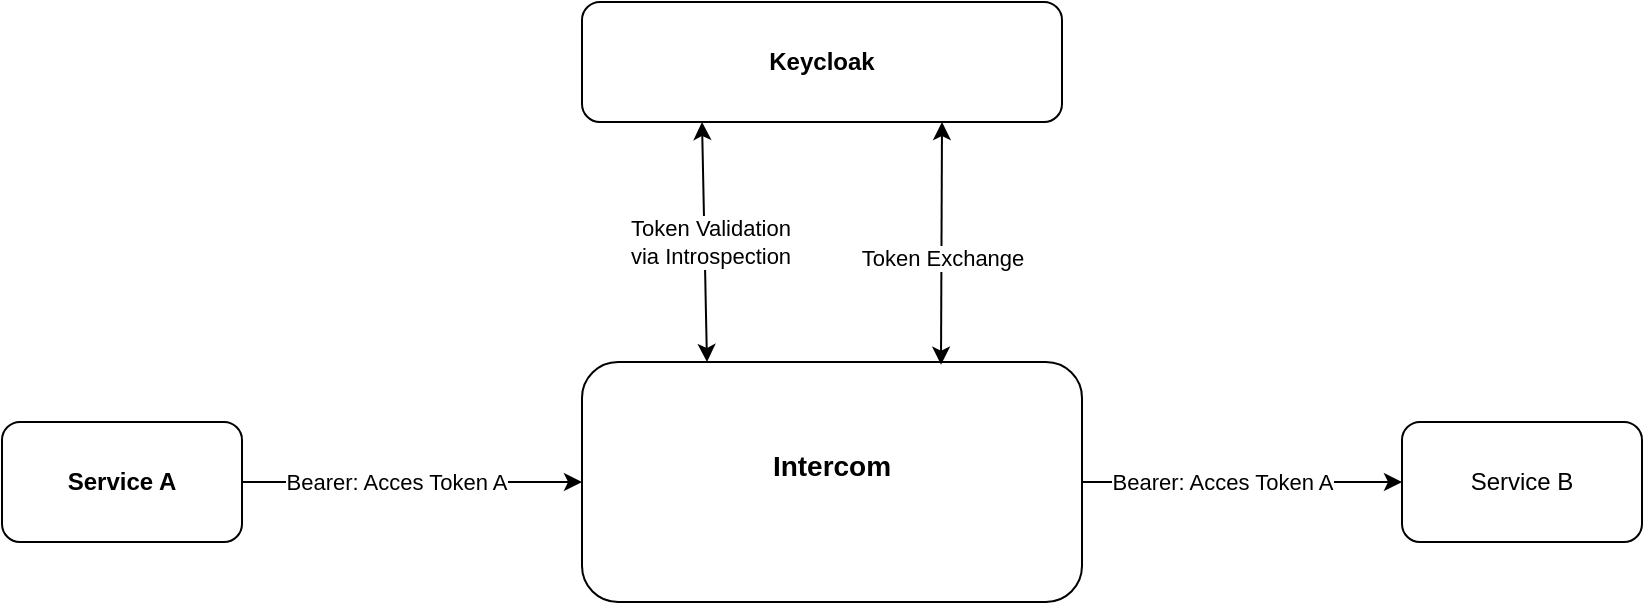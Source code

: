 <mxfile version="20.2.3" type="device"><diagram id="23iRSUPoRavnBvh4doch" name="Page-1"><mxGraphModel dx="977" dy="609" grid="1" gridSize="10" guides="1" tooltips="1" connect="1" arrows="1" fold="1" page="1" pageScale="1" pageWidth="827" pageHeight="1169" math="0" shadow="0"><root><mxCell id="0"/><mxCell id="1" parent="0"/><mxCell id="2" value="Service B" style="rounded=1;whiteSpace=wrap;html=1;" parent="1" vertex="1"><mxGeometry x="730" y="230" width="120" height="60" as="geometry"/></mxCell><mxCell id="3" value="&lt;b&gt;Service A&lt;/b&gt;" style="rounded=1;whiteSpace=wrap;html=1;" parent="1" vertex="1"><mxGeometry x="30" y="230" width="120" height="60" as="geometry"/></mxCell><mxCell id="4" value="&lt;b style=&quot;font-size: 14px&quot;&gt;&lt;font style=&quot;font-size: 14px&quot;&gt;Intercom&lt;br&gt;&lt;/font&gt;&lt;/b&gt;&lt;b style=&quot;font-size: 14px&quot;&gt;&lt;font style=&quot;font-size: 14px&quot;&gt;&lt;br&gt;&lt;/font&gt;&lt;/b&gt;" style="rounded=1;whiteSpace=wrap;html=1;" parent="1" vertex="1"><mxGeometry x="320" y="200" width="250" height="120" as="geometry"/></mxCell><mxCell id="5" value="&lt;b&gt;Keycloak&lt;/b&gt;" style="rounded=1;whiteSpace=wrap;html=1;" parent="1" vertex="1"><mxGeometry x="320" y="20" width="240" height="60" as="geometry"/></mxCell><mxCell id="6" value="" style="endArrow=classic;startArrow=classic;html=1;rounded=0;entryX=0.25;entryY=1;entryDx=0;entryDy=0;exitX=0.25;exitY=0;exitDx=0;exitDy=0;" parent="1" source="4" target="5" edge="1"><mxGeometry width="50" height="50" relative="1" as="geometry"><mxPoint x="390" y="390" as="sourcePoint"/><mxPoint x="440" y="340" as="targetPoint"/></mxGeometry></mxCell><mxCell id="7" value="Token Validation&lt;br&gt;via Introspection" style="edgeLabel;html=1;align=center;verticalAlign=middle;resizable=0;points=[];" parent="6" vertex="1" connectable="0"><mxGeometry x="0.383" y="-3" relative="1" as="geometry"><mxPoint y="23" as="offset"/></mxGeometry></mxCell><mxCell id="8" value="" style="endArrow=classic;startArrow=classic;html=1;rounded=0;entryX=0.75;entryY=1;entryDx=0;entryDy=0;exitX=0.718;exitY=0.011;exitDx=0;exitDy=0;exitPerimeter=0;" parent="1" target="5" edge="1" source="4"><mxGeometry width="50" height="50" relative="1" as="geometry"><mxPoint x="500" y="190" as="sourcePoint"/><mxPoint x="430" y="330" as="targetPoint"/></mxGeometry></mxCell><mxCell id="9" value="Token Exchange" style="edgeLabel;html=1;align=center;verticalAlign=middle;resizable=0;points=[];" parent="8" vertex="1" connectable="0"><mxGeometry x="-0.291" relative="1" as="geometry"><mxPoint y="-11" as="offset"/></mxGeometry></mxCell><mxCell id="10" value="" style="endArrow=classic;html=1;rounded=0;exitX=1;exitY=0.5;exitDx=0;exitDy=0;" parent="1" source="3" target="4" edge="1"><mxGeometry width="50" height="50" relative="1" as="geometry"><mxPoint x="380" y="380" as="sourcePoint"/><mxPoint x="430" y="330" as="targetPoint"/></mxGeometry></mxCell><mxCell id="11" value="Bearer: Acces Token A" style="edgeLabel;html=1;align=center;verticalAlign=middle;resizable=0;points=[];" parent="10" vertex="1" connectable="0"><mxGeometry x="-0.291" y="-1" relative="1" as="geometry"><mxPoint x="16" y="-1" as="offset"/></mxGeometry></mxCell><mxCell id="12" value="" style="endArrow=classic;html=1;rounded=0;entryX=0;entryY=0.5;entryDx=0;entryDy=0;exitX=1;exitY=0.5;exitDx=0;exitDy=0;" parent="1" source="4" target="2" edge="1"><mxGeometry width="50" height="50" relative="1" as="geometry"><mxPoint x="380" y="380" as="sourcePoint"/><mxPoint x="430" y="330" as="targetPoint"/></mxGeometry></mxCell><mxCell id="16" value="Bearer: Acces Token A" style="edgeLabel;html=1;align=center;verticalAlign=middle;resizable=0;points=[];" parent="1" vertex="1" connectable="0"><mxGeometry x="640" y="260" as="geometry"/></mxCell></root></mxGraphModel></diagram></mxfile>
